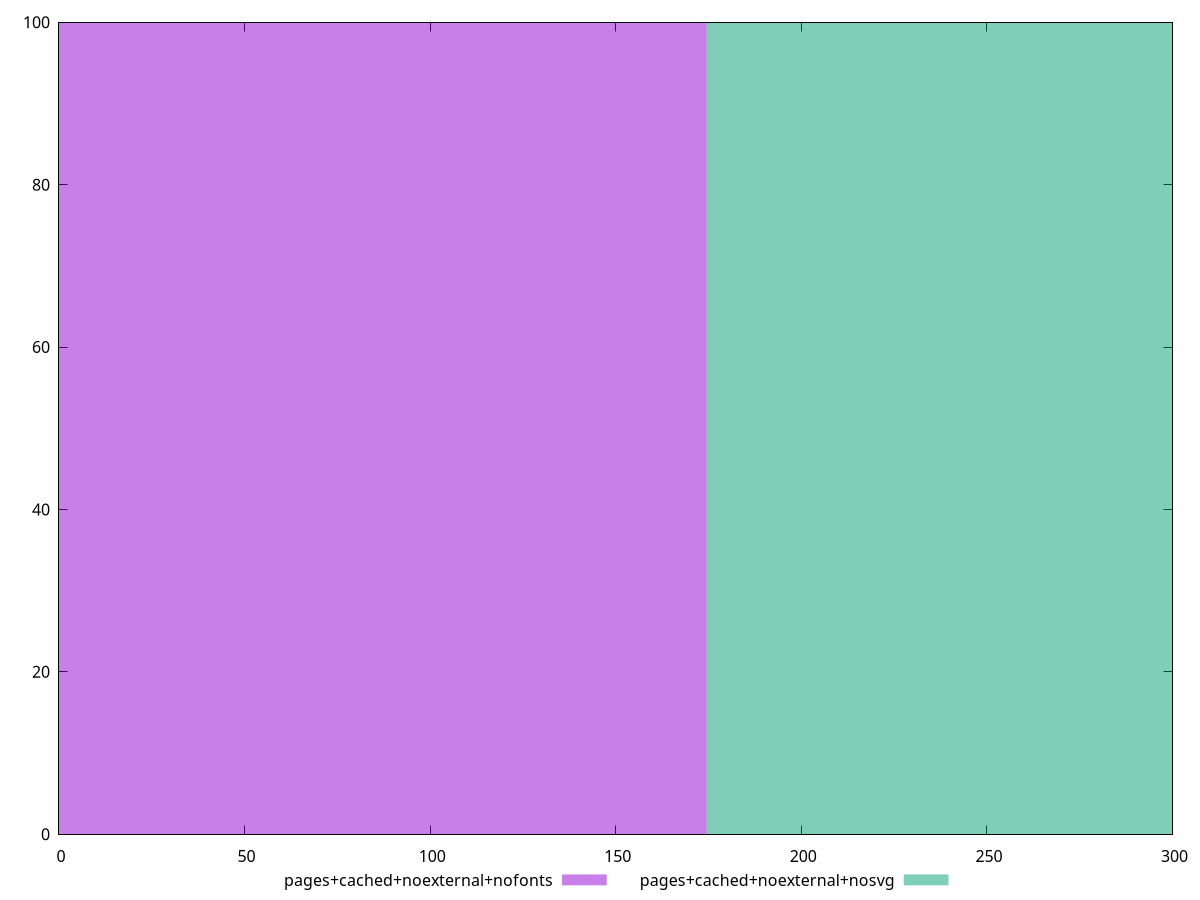 reset

$pagesCachedNoexternalNofonts <<EOF
0 100
EOF

$pagesCachedNoexternalNosvg <<EOF
349.01414899532614 100
EOF

set key outside below
set boxwidth 349.01414899532614
set xrange [0:300]
set yrange [0:100]
set style fill transparent solid 0.5 noborder
set terminal svg size 640, 500 enhanced background rgb 'white'
set output "report_00007_2020-12-11T15:55:29.892Z/unused-css-rules/comparison/histogram/6_vs_7.svg"

plot $pagesCachedNoexternalNofonts title "pages+cached+noexternal+nofonts" with boxes, \
     $pagesCachedNoexternalNosvg title "pages+cached+noexternal+nosvg" with boxes

reset
